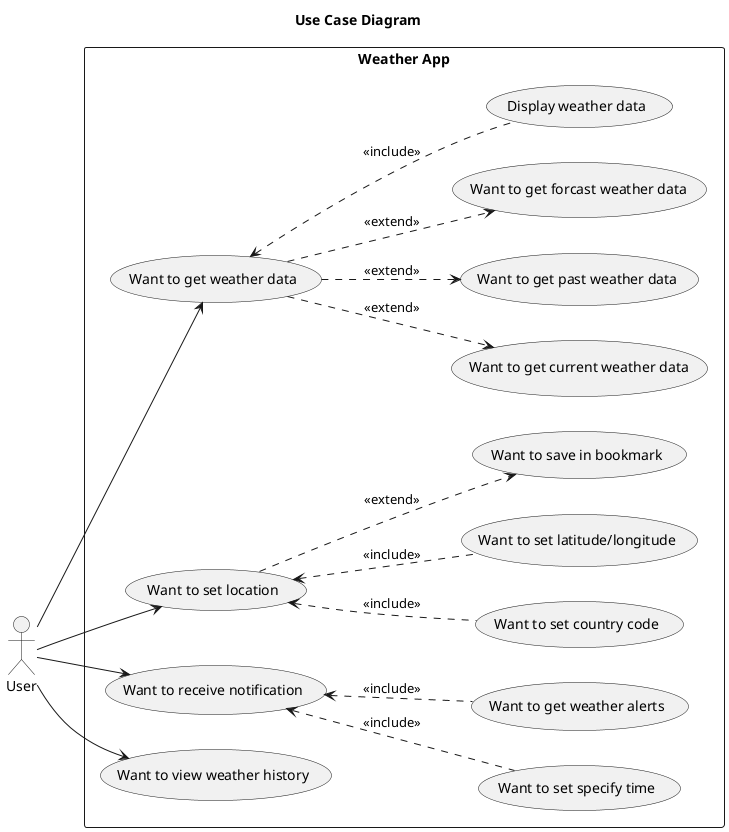 @startuml component

' Initial setting
left to right direction
title Use Case Diagram

' Declaration of characters
actor User as U

' Use case definition
rectangle "Weather App" as WA {
    usecase "Want to get weather data" as UC_GetWX
    usecase "Want to get current weather data" as UC_GetCurrentWX
    usecase "Want to get past weather data" as UC_GetPastWX
    usecase "Want to get forcast weather data" as UC_GetForcastWX

    usecase "Display weather data" as UC_DisplayWX

    usecase "Want to set location" as UC_SetLoc
    usecase "Want to set country code" as UC_SetCtryCode
    usecase "Want to set latitude/longitude" as UC_SetLatng
    usecase "Want to save in bookmark" as UC_SaveBookmark

    usecase "Want to receive notification" as UC_ReceiveNotif
    usecase "Want to set specify time" as UC_SetSpecifyTim
    usecase "Want to get weather alerts" as UC_GetWXAlerts

    usecase "Want to view weather history" as UC_ViewWXHistory
}

U --> UC_GetWX
UC_GetWX ..> UC_GetCurrentWX: <<extend>>
UC_GetWX ..> UC_GetPastWX: <<extend>>
UC_GetWX ..> UC_GetForcastWX: <<extend>>
UC_GetWX <.. UC_DisplayWX: <<include>>

U --> UC_SetLoc
UC_SetLoc <.. UC_SetCtryCode: <<include>>
UC_SetLoc <.. UC_SetLatng: <<include>>
UC_SetLoc ..> UC_SaveBookmark: <<extend>>

U --> UC_ReceiveNotif
UC_ReceiveNotif <.. UC_SetSpecifyTim: <<include>>
UC_ReceiveNotif <.. UC_GetWXAlerts: <<include>>

U --> UC_ViewWXHistory

@enduml
